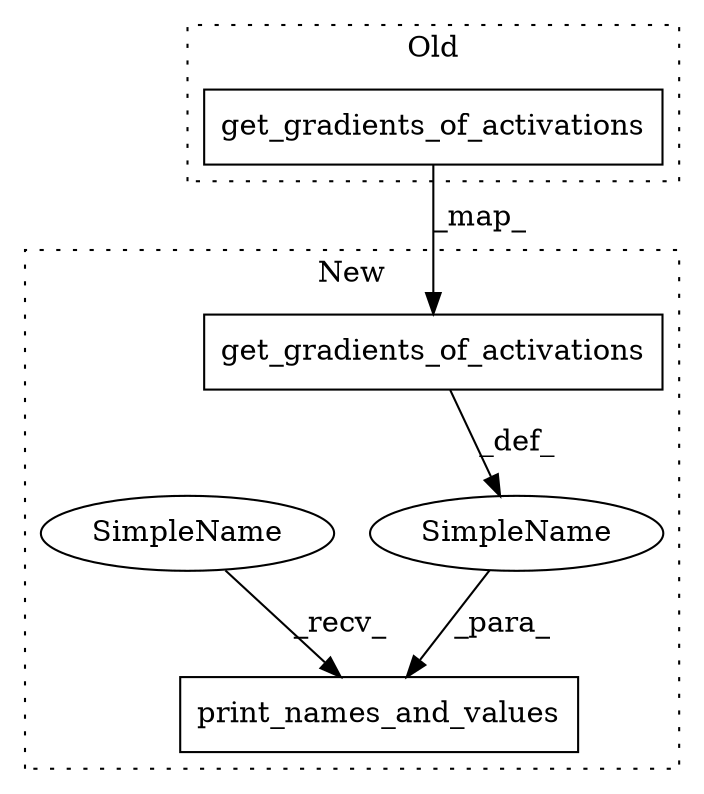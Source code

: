 digraph G {
subgraph cluster0 {
1 [label="get_gradients_of_activations" a="32" s="1292,1352" l="29,1" shape="box"];
label = "Old";
style="dotted";
}
subgraph cluster1 {
2 [label="get_gradients_of_activations" a="32" s="1351,1411" l="29,1" shape="box"];
3 [label="SimpleName" a="42" s="" l="" shape="ellipse"];
4 [label="print_names_and_values" a="32" s="1321,1412" l="23,1" shape="box"];
5 [label="SimpleName" a="42" s="1315" l="5" shape="ellipse"];
label = "New";
style="dotted";
}
1 -> 2 [label="_map_"];
2 -> 3 [label="_def_"];
3 -> 4 [label="_para_"];
5 -> 4 [label="_recv_"];
}